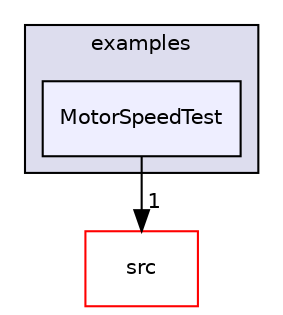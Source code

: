 digraph "examples/MotorSpeedTest" {
  compound=true
  node [ fontsize="10", fontname="Helvetica"];
  edge [ labelfontsize="10", labelfontname="Helvetica"];
  subgraph clusterdir_d28a4824dc47e487b107a5db32ef43c4 {
    graph [ bgcolor="#ddddee", pencolor="black", label="examples" fontname="Helvetica", fontsize="10", URL="dir_d28a4824dc47e487b107a5db32ef43c4.html"]
  dir_09f0c4508b2e0d089ab7dcaab2a4d871 [shape=box, label="MotorSpeedTest", style="filled", fillcolor="#eeeeff", pencolor="black", URL="dir_09f0c4508b2e0d089ab7dcaab2a4d871.html"];
  }
  dir_68267d1309a1af8e8297ef4c3efbcdba [shape=box label="src" fillcolor="white" style="filled" color="red" URL="dir_68267d1309a1af8e8297ef4c3efbcdba.html"];
  dir_09f0c4508b2e0d089ab7dcaab2a4d871->dir_68267d1309a1af8e8297ef4c3efbcdba [headlabel="1", labeldistance=1.5 headhref="dir_000007_000013.html"];
}
